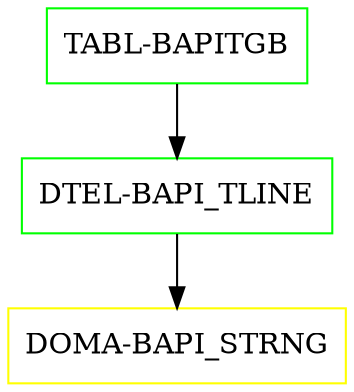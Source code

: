 digraph G {
  "TABL-BAPITGB" [shape=box,color=green];
  "DTEL-BAPI_TLINE" [shape=box,color=green,URL="./DTEL_BAPI_TLINE.html"];
  "DOMA-BAPI_STRNG" [shape=box,color=yellow,URL="./DOMA_BAPI_STRNG.html"];
  "TABL-BAPITGB" -> "DTEL-BAPI_TLINE";
  "DTEL-BAPI_TLINE" -> "DOMA-BAPI_STRNG";
}
